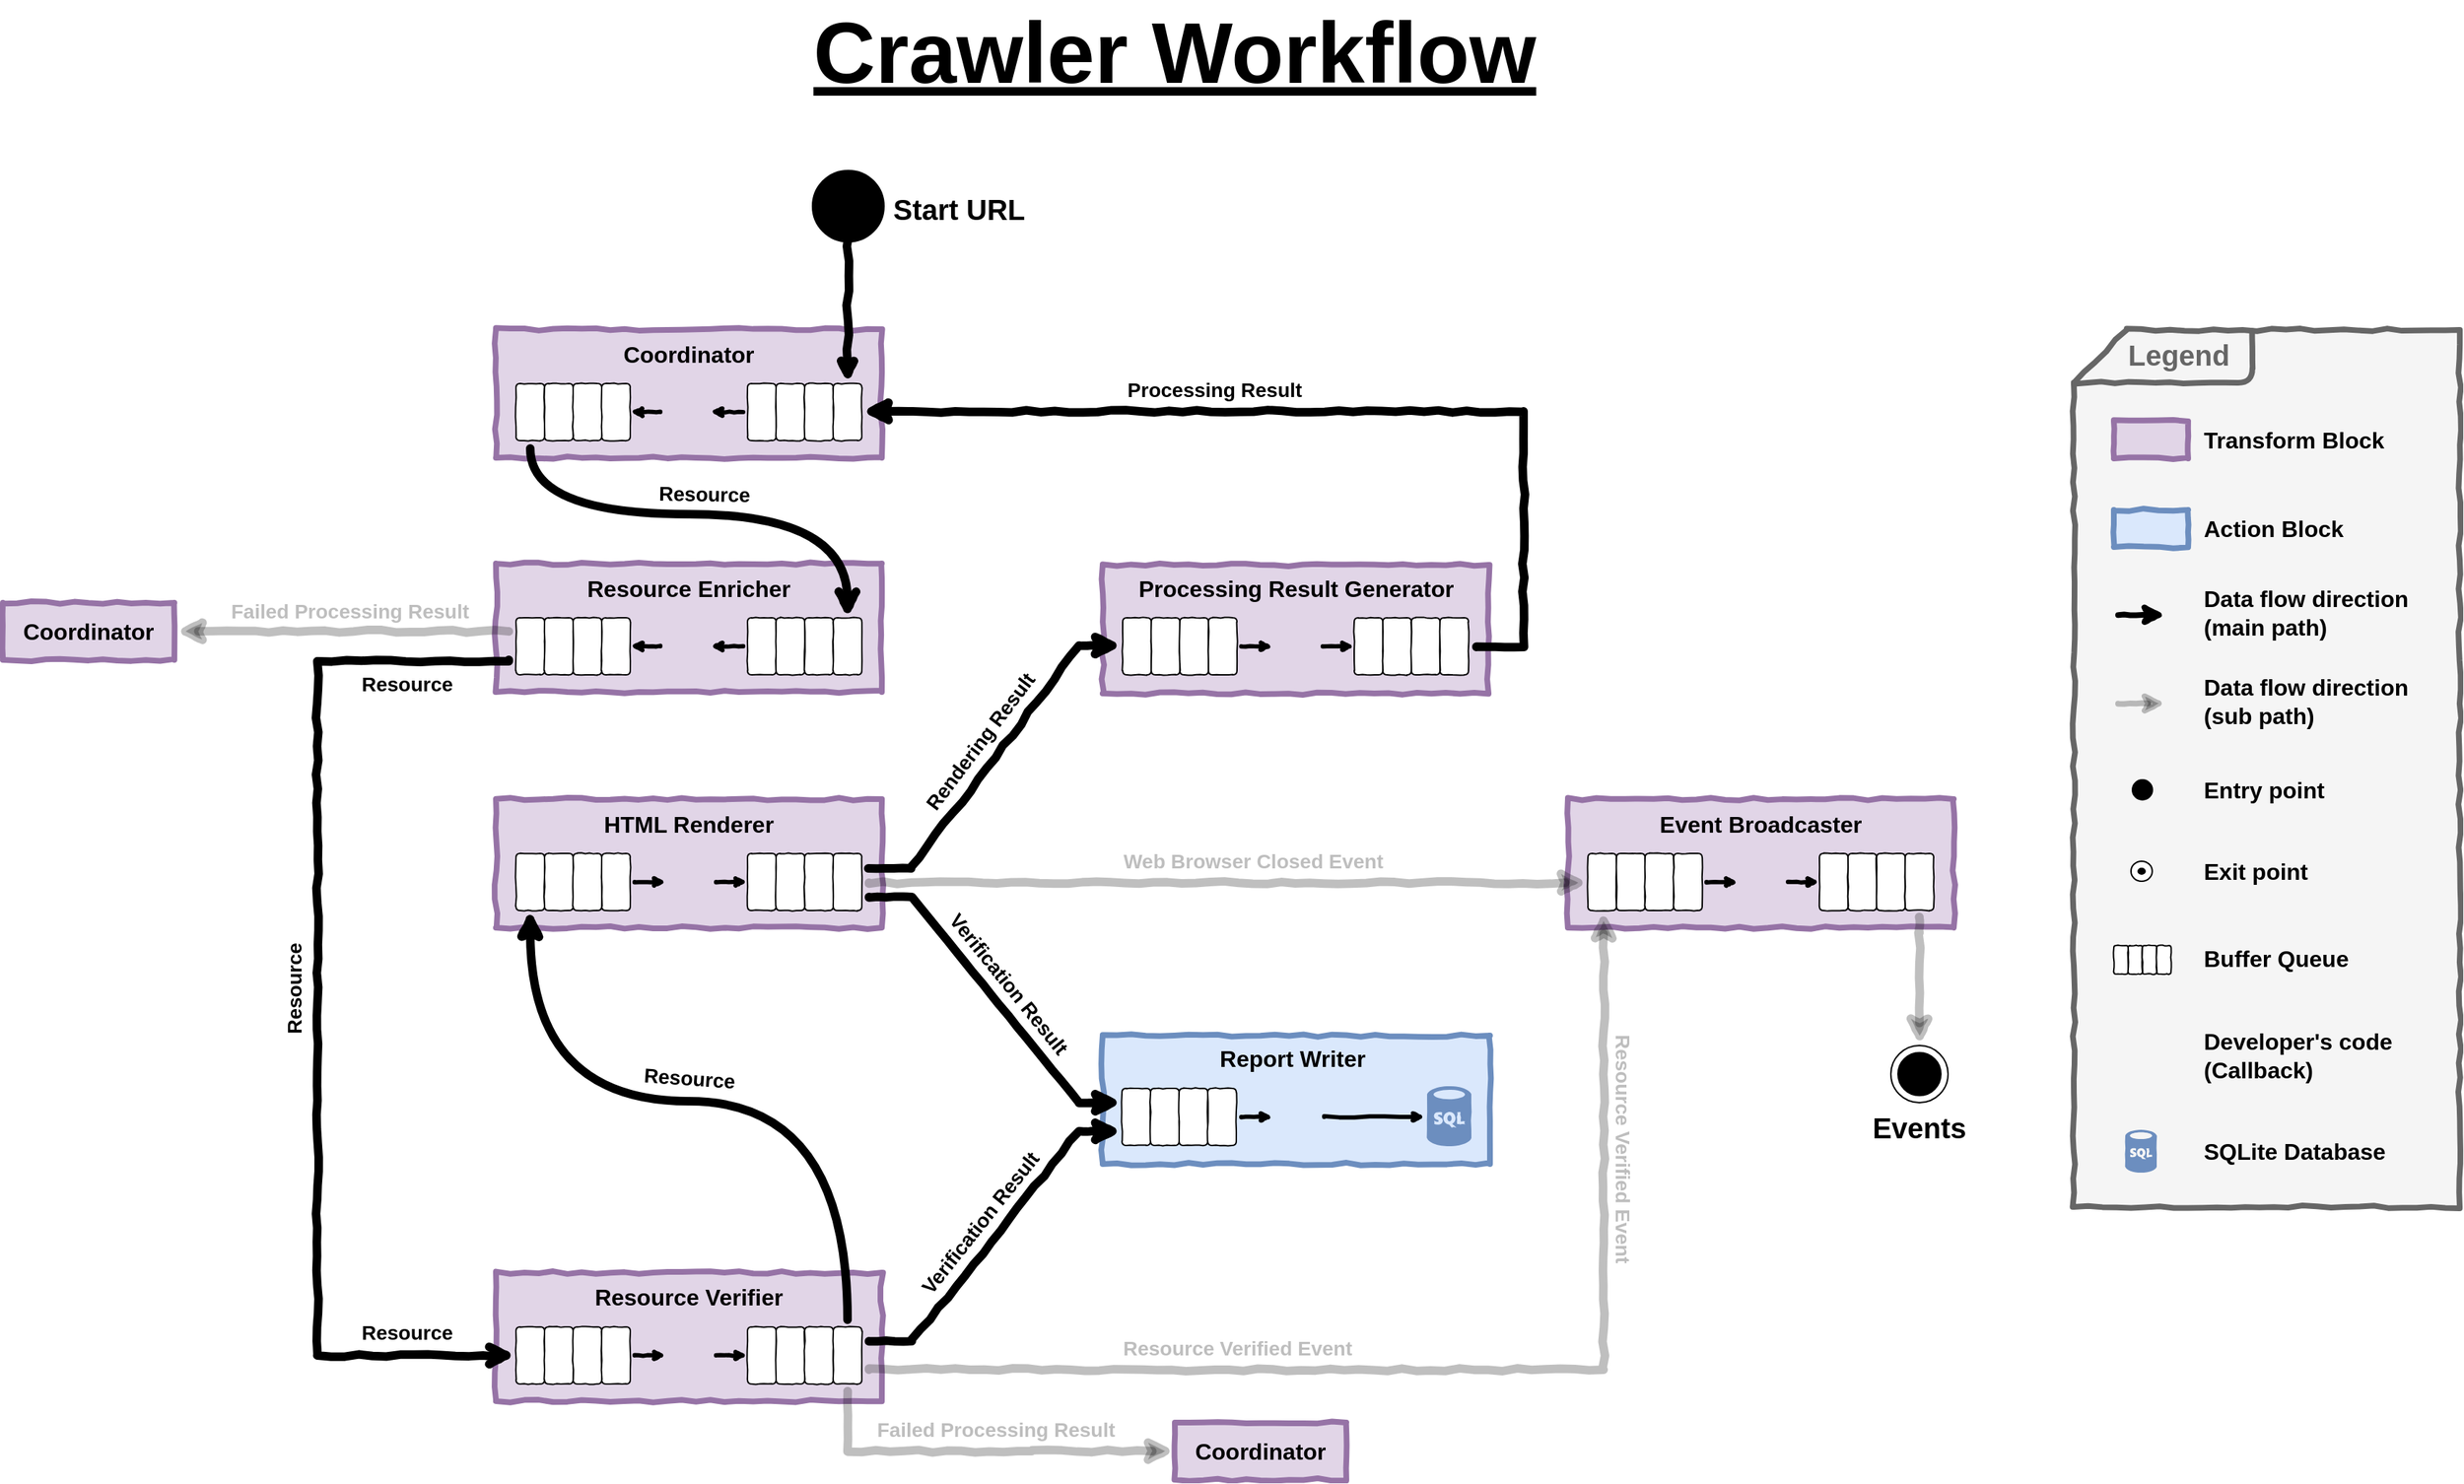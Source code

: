 <mxfile version="12.0.2" type="device" pages="1"><diagram id="Ns4UYknpDfZJ2mUvLiqE" name="Page-1"><mxGraphModel dx="1824" dy="984" grid="1" gridSize="10" guides="1" tooltips="1" connect="1" arrows="1" fold="1" page="1" pageScale="1" pageWidth="1100" pageHeight="850" math="0" shadow="0"><root><mxCell id="0"/><mxCell id="1" style="" parent="0"/><mxCell id="9avYgPtjMXy1Bh7RMNBt-29" value="" style="group" parent="1" vertex="1" connectable="0"><mxGeometry x="1049.5" y="428.5" width="270" height="90" as="geometry"/></mxCell><mxCell id="9avYgPtjMXy1Bh7RMNBt-30" value="" style="rounded=0;whiteSpace=wrap;html=1;comic=1;strokeWidth=4;fillColor=#e1d5e7;strokeColor=#9673a6;" parent="9avYgPtjMXy1Bh7RMNBt-29" vertex="1"><mxGeometry y="1" width="270" height="90" as="geometry"/></mxCell><mxCell id="9avYgPtjMXy1Bh7RMNBt-31" value="" style="shape=image;html=1;verticalAlign=middle;verticalLabelPosition=bottom;imageAspect=0;aspect=fixed;image=https://cdn3.iconfinder.com/data/icons/simple-files-1/128/Update-128.png;comic=1;strokeWidth=4;fontColor=#000000;rounded=0;strokeColor=#9673a6;fillColor=#e1d5e7;" parent="9avYgPtjMXy1Bh7RMNBt-29" vertex="1"><mxGeometry x="112.5" y="35.5" width="45" height="45" as="geometry"/></mxCell><mxCell id="9avYgPtjMXy1Bh7RMNBt-32" value="" style="group" parent="9avYgPtjMXy1Bh7RMNBt-29" vertex="1" connectable="0"><mxGeometry x="14" y="38" width="80" height="40" as="geometry"/></mxCell><mxCell id="9avYgPtjMXy1Bh7RMNBt-33" value="" style="rounded=1;whiteSpace=wrap;html=1;comic=1;strokeWidth=1;" parent="9avYgPtjMXy1Bh7RMNBt-32" vertex="1"><mxGeometry width="20" height="40" as="geometry"/></mxCell><mxCell id="9avYgPtjMXy1Bh7RMNBt-34" value="" style="rounded=1;whiteSpace=wrap;html=1;comic=1;strokeWidth=1;" parent="9avYgPtjMXy1Bh7RMNBt-32" vertex="1"><mxGeometry x="20" width="20" height="40" as="geometry"/></mxCell><mxCell id="9avYgPtjMXy1Bh7RMNBt-35" value="" style="rounded=1;whiteSpace=wrap;html=1;comic=1;strokeWidth=1;" parent="9avYgPtjMXy1Bh7RMNBt-32" vertex="1"><mxGeometry x="40" width="20" height="40" as="geometry"/></mxCell><mxCell id="9avYgPtjMXy1Bh7RMNBt-36" value="" style="rounded=1;whiteSpace=wrap;html=1;comic=1;strokeWidth=1;" parent="9avYgPtjMXy1Bh7RMNBt-32" vertex="1"><mxGeometry x="60" width="20" height="40" as="geometry"/></mxCell><mxCell id="9avYgPtjMXy1Bh7RMNBt-37" value="" style="group" parent="9avYgPtjMXy1Bh7RMNBt-29" vertex="1" connectable="0"><mxGeometry x="176" y="38" width="80" height="40" as="geometry"/></mxCell><mxCell id="9avYgPtjMXy1Bh7RMNBt-38" value="" style="rounded=1;whiteSpace=wrap;html=1;comic=1;strokeWidth=1;" parent="9avYgPtjMXy1Bh7RMNBt-37" vertex="1"><mxGeometry width="20" height="40" as="geometry"/></mxCell><mxCell id="9avYgPtjMXy1Bh7RMNBt-39" value="" style="rounded=1;whiteSpace=wrap;html=1;comic=1;strokeWidth=1;" parent="9avYgPtjMXy1Bh7RMNBt-37" vertex="1"><mxGeometry x="20" width="20" height="40" as="geometry"/></mxCell><mxCell id="9avYgPtjMXy1Bh7RMNBt-40" value="" style="rounded=1;whiteSpace=wrap;html=1;comic=1;strokeWidth=1;" parent="9avYgPtjMXy1Bh7RMNBt-37" vertex="1"><mxGeometry x="40" width="20" height="40" as="geometry"/></mxCell><mxCell id="9avYgPtjMXy1Bh7RMNBt-41" value="" style="rounded=1;whiteSpace=wrap;html=1;comic=1;strokeWidth=1;" parent="9avYgPtjMXy1Bh7RMNBt-37" vertex="1"><mxGeometry x="60" width="20" height="40" as="geometry"/></mxCell><mxCell id="9avYgPtjMXy1Bh7RMNBt-42" style="rounded=0;orthogonalLoop=1;jettySize=auto;html=1;fontColor=#000000;endArrow=classic;endFill=1;strokeWidth=3;startSize=6;endSize=2;entryX=0.167;entryY=0.5;entryDx=0;entryDy=0;entryPerimeter=0;comic=1;" parent="9avYgPtjMXy1Bh7RMNBt-29" edge="1"><mxGeometry relative="1" as="geometry"><mxPoint x="97" y="58" as="sourcePoint"/><mxPoint x="119" y="58" as="targetPoint"/></mxGeometry></mxCell><mxCell id="9avYgPtjMXy1Bh7RMNBt-43" value="Processing Result Generator" style="text;html=1;strokeColor=none;fillColor=none;align=center;verticalAlign=middle;whiteSpace=wrap;rounded=0;comic=1;fontColor=#000000;fontStyle=1;fontSize=16;" parent="9avYgPtjMXy1Bh7RMNBt-29" vertex="1"><mxGeometry x="20" y="7" width="230" height="20" as="geometry"/></mxCell><mxCell id="9avYgPtjMXy1Bh7RMNBt-44" style="rounded=0;orthogonalLoop=1;jettySize=auto;html=1;fontColor=#000000;endArrow=classic;endFill=1;strokeWidth=3;startSize=6;endSize=2;entryX=0.167;entryY=0.5;entryDx=0;entryDy=0;entryPerimeter=0;comic=1;" parent="9avYgPtjMXy1Bh7RMNBt-29" edge="1"><mxGeometry relative="1" as="geometry"><mxPoint x="154" y="58" as="sourcePoint"/><mxPoint x="176" y="58" as="targetPoint"/></mxGeometry></mxCell><mxCell id="9avYgPtjMXy1Bh7RMNBt-45" value="" style="group" parent="1" vertex="1" connectable="0"><mxGeometry x="625" y="593.5" width="270" height="90" as="geometry"/></mxCell><mxCell id="9avYgPtjMXy1Bh7RMNBt-46" value="" style="rounded=0;whiteSpace=wrap;html=1;comic=1;strokeWidth=4;fillColor=#e1d5e7;strokeColor=#9673a6;" parent="9avYgPtjMXy1Bh7RMNBt-45" vertex="1"><mxGeometry width="270" height="90" as="geometry"/></mxCell><mxCell id="9avYgPtjMXy1Bh7RMNBt-47" value="" style="shape=image;html=1;verticalAlign=middle;verticalLabelPosition=bottom;imageAspect=0;aspect=fixed;image=https://cdn3.iconfinder.com/data/icons/simple-files-1/128/Update-128.png;comic=1;strokeWidth=4;fontColor=#000000;rounded=0;strokeColor=#9673a6;fillColor=#e1d5e7;" parent="9avYgPtjMXy1Bh7RMNBt-45" vertex="1"><mxGeometry x="112.5" y="35.5" width="45" height="45" as="geometry"/></mxCell><mxCell id="9avYgPtjMXy1Bh7RMNBt-48" value="" style="group" parent="9avYgPtjMXy1Bh7RMNBt-45" vertex="1" connectable="0"><mxGeometry x="14" y="38" width="80" height="40" as="geometry"/></mxCell><mxCell id="9avYgPtjMXy1Bh7RMNBt-49" value="" style="rounded=1;whiteSpace=wrap;html=1;comic=1;strokeWidth=1;" parent="9avYgPtjMXy1Bh7RMNBt-48" vertex="1"><mxGeometry width="20" height="40" as="geometry"/></mxCell><mxCell id="9avYgPtjMXy1Bh7RMNBt-50" value="" style="rounded=1;whiteSpace=wrap;html=1;comic=1;strokeWidth=1;" parent="9avYgPtjMXy1Bh7RMNBt-48" vertex="1"><mxGeometry x="20" width="20" height="40" as="geometry"/></mxCell><mxCell id="9avYgPtjMXy1Bh7RMNBt-51" value="" style="rounded=1;whiteSpace=wrap;html=1;comic=1;strokeWidth=1;" parent="9avYgPtjMXy1Bh7RMNBt-48" vertex="1"><mxGeometry x="40" width="20" height="40" as="geometry"/></mxCell><mxCell id="9avYgPtjMXy1Bh7RMNBt-52" value="" style="rounded=1;whiteSpace=wrap;html=1;comic=1;strokeWidth=1;" parent="9avYgPtjMXy1Bh7RMNBt-48" vertex="1"><mxGeometry x="60" width="20" height="40" as="geometry"/></mxCell><mxCell id="9avYgPtjMXy1Bh7RMNBt-53" value="" style="group" parent="9avYgPtjMXy1Bh7RMNBt-45" vertex="1" connectable="0"><mxGeometry x="176" y="38" width="80" height="40" as="geometry"/></mxCell><mxCell id="9avYgPtjMXy1Bh7RMNBt-54" value="" style="rounded=1;whiteSpace=wrap;html=1;comic=1;strokeWidth=1;" parent="9avYgPtjMXy1Bh7RMNBt-53" vertex="1"><mxGeometry width="20" height="40" as="geometry"/></mxCell><mxCell id="9avYgPtjMXy1Bh7RMNBt-55" value="" style="rounded=1;whiteSpace=wrap;html=1;comic=1;strokeWidth=1;" parent="9avYgPtjMXy1Bh7RMNBt-53" vertex="1"><mxGeometry x="20" width="20" height="40" as="geometry"/></mxCell><mxCell id="9avYgPtjMXy1Bh7RMNBt-56" value="" style="rounded=1;whiteSpace=wrap;html=1;comic=1;strokeWidth=1;" parent="9avYgPtjMXy1Bh7RMNBt-53" vertex="1"><mxGeometry x="40" width="20" height="40" as="geometry"/></mxCell><mxCell id="9avYgPtjMXy1Bh7RMNBt-57" value="" style="rounded=1;whiteSpace=wrap;html=1;comic=1;strokeWidth=1;" parent="9avYgPtjMXy1Bh7RMNBt-53" vertex="1"><mxGeometry x="60" width="20" height="40" as="geometry"/></mxCell><mxCell id="9avYgPtjMXy1Bh7RMNBt-58" style="rounded=0;orthogonalLoop=1;jettySize=auto;html=1;fontColor=#000000;endArrow=classic;endFill=1;strokeWidth=3;startSize=6;endSize=2;entryX=0.167;entryY=0.5;entryDx=0;entryDy=0;entryPerimeter=0;comic=1;" parent="9avYgPtjMXy1Bh7RMNBt-45" edge="1"><mxGeometry relative="1" as="geometry"><mxPoint x="97" y="58" as="sourcePoint"/><mxPoint x="119" y="58" as="targetPoint"/></mxGeometry></mxCell><mxCell id="9avYgPtjMXy1Bh7RMNBt-59" value="HTML Renderer" style="text;html=1;strokeColor=none;fillColor=none;align=center;verticalAlign=middle;whiteSpace=wrap;rounded=0;comic=1;fontColor=#000000;fontStyle=1;fontSize=16;" parent="9avYgPtjMXy1Bh7RMNBt-45" vertex="1"><mxGeometry x="20" y="7" width="230" height="20" as="geometry"/></mxCell><mxCell id="9avYgPtjMXy1Bh7RMNBt-60" style="rounded=0;orthogonalLoop=1;jettySize=auto;html=1;fontColor=#000000;endArrow=classic;endFill=1;strokeWidth=3;startSize=6;endSize=2;entryX=0.167;entryY=0.5;entryDx=0;entryDy=0;entryPerimeter=0;comic=1;" parent="9avYgPtjMXy1Bh7RMNBt-45" edge="1"><mxGeometry relative="1" as="geometry"><mxPoint x="154" y="58" as="sourcePoint"/><mxPoint x="176" y="58" as="targetPoint"/></mxGeometry></mxCell><mxCell id="9avYgPtjMXy1Bh7RMNBt-97" value="" style="group" parent="1" vertex="1" connectable="0"><mxGeometry x="625" y="264.5" width="270" height="90" as="geometry"/></mxCell><mxCell id="9avYgPtjMXy1Bh7RMNBt-98" value="" style="rounded=0;whiteSpace=wrap;html=1;comic=1;strokeWidth=4;fillColor=#e1d5e7;strokeColor=#9673a6;" parent="9avYgPtjMXy1Bh7RMNBt-97" vertex="1"><mxGeometry width="270" height="90" as="geometry"/></mxCell><mxCell id="9avYgPtjMXy1Bh7RMNBt-99" value="" style="shape=image;html=1;verticalAlign=middle;verticalLabelPosition=bottom;imageAspect=0;aspect=fixed;image=https://cdn3.iconfinder.com/data/icons/simple-files-1/128/Update-128.png;comic=1;strokeWidth=4;fontColor=#000000;rounded=0;strokeColor=#9673a6;fillColor=#e1d5e7;" parent="9avYgPtjMXy1Bh7RMNBt-97" vertex="1"><mxGeometry x="112.5" y="35.5" width="45" height="45" as="geometry"/></mxCell><mxCell id="9avYgPtjMXy1Bh7RMNBt-100" value="" style="group" parent="9avYgPtjMXy1Bh7RMNBt-97" vertex="1" connectable="0"><mxGeometry x="14" y="38" width="80" height="40" as="geometry"/></mxCell><mxCell id="9avYgPtjMXy1Bh7RMNBt-101" value="" style="rounded=1;whiteSpace=wrap;html=1;comic=1;strokeWidth=1;" parent="9avYgPtjMXy1Bh7RMNBt-100" vertex="1"><mxGeometry width="20" height="40" as="geometry"/></mxCell><mxCell id="9avYgPtjMXy1Bh7RMNBt-102" value="" style="rounded=1;whiteSpace=wrap;html=1;comic=1;strokeWidth=1;" parent="9avYgPtjMXy1Bh7RMNBt-100" vertex="1"><mxGeometry x="20" width="20" height="40" as="geometry"/></mxCell><mxCell id="9avYgPtjMXy1Bh7RMNBt-103" value="" style="rounded=1;whiteSpace=wrap;html=1;comic=1;strokeWidth=1;" parent="9avYgPtjMXy1Bh7RMNBt-100" vertex="1"><mxGeometry x="40" width="20" height="40" as="geometry"/></mxCell><mxCell id="9avYgPtjMXy1Bh7RMNBt-104" value="" style="rounded=1;whiteSpace=wrap;html=1;comic=1;strokeWidth=1;" parent="9avYgPtjMXy1Bh7RMNBt-100" vertex="1"><mxGeometry x="60" width="20" height="40" as="geometry"/></mxCell><mxCell id="9avYgPtjMXy1Bh7RMNBt-105" value="" style="group" parent="9avYgPtjMXy1Bh7RMNBt-97" vertex="1" connectable="0"><mxGeometry x="176" y="38" width="80" height="40" as="geometry"/></mxCell><mxCell id="9avYgPtjMXy1Bh7RMNBt-106" value="" style="rounded=1;whiteSpace=wrap;html=1;comic=1;strokeWidth=1;" parent="9avYgPtjMXy1Bh7RMNBt-105" vertex="1"><mxGeometry width="20" height="40" as="geometry"/></mxCell><mxCell id="9avYgPtjMXy1Bh7RMNBt-107" value="" style="rounded=1;whiteSpace=wrap;html=1;comic=1;strokeWidth=1;" parent="9avYgPtjMXy1Bh7RMNBt-105" vertex="1"><mxGeometry x="20" width="20" height="40" as="geometry"/></mxCell><mxCell id="9avYgPtjMXy1Bh7RMNBt-108" value="" style="rounded=1;whiteSpace=wrap;html=1;comic=1;strokeWidth=1;" parent="9avYgPtjMXy1Bh7RMNBt-105" vertex="1"><mxGeometry x="40" width="20" height="40" as="geometry"/></mxCell><mxCell id="9avYgPtjMXy1Bh7RMNBt-109" value="" style="rounded=1;whiteSpace=wrap;html=1;comic=1;strokeWidth=1;" parent="9avYgPtjMXy1Bh7RMNBt-105" vertex="1"><mxGeometry x="60" width="20" height="40" as="geometry"/></mxCell><mxCell id="9avYgPtjMXy1Bh7RMNBt-110" style="rounded=0;orthogonalLoop=1;jettySize=auto;html=1;fontColor=#000000;endArrow=classic;endFill=1;strokeWidth=3;startSize=6;endSize=2;entryX=0.167;entryY=0.5;entryDx=0;entryDy=0;entryPerimeter=0;comic=1;" parent="9avYgPtjMXy1Bh7RMNBt-97" edge="1"><mxGeometry relative="1" as="geometry"><mxPoint x="115" y="58" as="sourcePoint"/><mxPoint x="94" y="58" as="targetPoint"/></mxGeometry></mxCell><mxCell id="9avYgPtjMXy1Bh7RMNBt-111" value="Coordinator" style="text;html=1;strokeColor=none;fillColor=none;align=center;verticalAlign=middle;whiteSpace=wrap;rounded=0;comic=1;fontColor=#000000;fontStyle=1;fontSize=16;" parent="9avYgPtjMXy1Bh7RMNBt-97" vertex="1"><mxGeometry x="20" y="7" width="230" height="20" as="geometry"/></mxCell><mxCell id="9avYgPtjMXy1Bh7RMNBt-112" style="rounded=0;orthogonalLoop=1;jettySize=auto;html=1;fontColor=#000000;endArrow=classic;endFill=1;strokeWidth=3;startSize=6;endSize=2;entryX=0.167;entryY=0.5;entryDx=0;entryDy=0;entryPerimeter=0;comic=1;" parent="9avYgPtjMXy1Bh7RMNBt-97" edge="1"><mxGeometry relative="1" as="geometry"><mxPoint x="173" y="58" as="sourcePoint"/><mxPoint x="150" y="58" as="targetPoint"/></mxGeometry></mxCell><mxCell id="9avYgPtjMXy1Bh7RMNBt-94" style="edgeStyle=orthogonalEdgeStyle;rounded=0;comic=1;orthogonalLoop=1;jettySize=auto;html=1;startSize=6;endArrow=classic;endFill=1;endSize=6;strokeWidth=6;fontSize=16;fontColor=#000000;" parent="1" edge="1"><mxGeometry relative="1" as="geometry"><mxPoint x="1311" y="487" as="sourcePoint"/><mxPoint x="881" y="322" as="targetPoint"/><Array as="points"><mxPoint x="1311" y="487"/><mxPoint x="1344" y="487"/><mxPoint x="1344" y="322"/></Array></mxGeometry></mxCell><mxCell id="9avYgPtjMXy1Bh7RMNBt-63" style="edgeStyle=none;rounded=0;orthogonalLoop=1;jettySize=auto;html=1;startSize=6;endArrow=classic;endFill=1;endSize=3;strokeWidth=6;fontSize=16;fontColor=#000000;comic=1;entryX=0.5;entryY=0;entryDx=0;entryDy=0;" parent="1" target="9avYgPtjMXy1Bh7RMNBt-109" edge="1"><mxGeometry relative="1" as="geometry"><mxPoint x="828.5" y="344.5" as="targetPoint"/><mxPoint x="871.423" y="165.333" as="sourcePoint"/></mxGeometry></mxCell><mxCell id="n-enPzPlbxBkpRWNe7Hg-3" value="Crawler Workflow" style="text;html=1;strokeColor=none;fillColor=none;align=center;verticalAlign=middle;whiteSpace=wrap;rounded=0;fontSize=60;fontStyle=5;" parent="1" vertex="1"><mxGeometry x="585" y="40.5" width="1030" height="60" as="geometry"/></mxCell><mxCell id="9WLK_AZhSdctMQfgkLTK-63" value="" style="group" parent="1" vertex="1" connectable="0"><mxGeometry x="1375" y="593.5" width="270" height="90" as="geometry"/></mxCell><mxCell id="9WLK_AZhSdctMQfgkLTK-64" value="" style="rounded=0;whiteSpace=wrap;html=1;comic=1;strokeWidth=4;fillColor=#e1d5e7;strokeColor=#9673a6;" parent="9WLK_AZhSdctMQfgkLTK-63" vertex="1"><mxGeometry width="270" height="90" as="geometry"/></mxCell><mxCell id="9WLK_AZhSdctMQfgkLTK-65" value="" style="shape=image;html=1;verticalAlign=middle;verticalLabelPosition=bottom;imageAspect=0;aspect=fixed;image=https://cdn3.iconfinder.com/data/icons/simple-files-1/128/Update-128.png;comic=1;strokeWidth=4;fontColor=#000000;rounded=0;strokeColor=#9673a6;fillColor=#e1d5e7;" parent="9WLK_AZhSdctMQfgkLTK-63" vertex="1"><mxGeometry x="112.5" y="35.5" width="45" height="45" as="geometry"/></mxCell><mxCell id="9WLK_AZhSdctMQfgkLTK-66" value="" style="group" parent="9WLK_AZhSdctMQfgkLTK-63" vertex="1" connectable="0"><mxGeometry x="14" y="38" width="80" height="40" as="geometry"/></mxCell><mxCell id="9WLK_AZhSdctMQfgkLTK-67" value="" style="rounded=1;whiteSpace=wrap;html=1;comic=1;strokeWidth=1;" parent="9WLK_AZhSdctMQfgkLTK-66" vertex="1"><mxGeometry width="20" height="40" as="geometry"/></mxCell><mxCell id="9WLK_AZhSdctMQfgkLTK-68" value="" style="rounded=1;whiteSpace=wrap;html=1;comic=1;strokeWidth=1;" parent="9WLK_AZhSdctMQfgkLTK-66" vertex="1"><mxGeometry x="20" width="20" height="40" as="geometry"/></mxCell><mxCell id="9WLK_AZhSdctMQfgkLTK-69" value="" style="rounded=1;whiteSpace=wrap;html=1;comic=1;strokeWidth=1;" parent="9WLK_AZhSdctMQfgkLTK-66" vertex="1"><mxGeometry x="40" width="20" height="40" as="geometry"/></mxCell><mxCell id="9WLK_AZhSdctMQfgkLTK-70" value="" style="rounded=1;whiteSpace=wrap;html=1;comic=1;strokeWidth=1;" parent="9WLK_AZhSdctMQfgkLTK-66" vertex="1"><mxGeometry x="60" width="20" height="40" as="geometry"/></mxCell><mxCell id="9WLK_AZhSdctMQfgkLTK-71" value="" style="group" parent="9WLK_AZhSdctMQfgkLTK-63" vertex="1" connectable="0"><mxGeometry x="176" y="38" width="80" height="40" as="geometry"/></mxCell><mxCell id="9WLK_AZhSdctMQfgkLTK-72" value="" style="rounded=1;whiteSpace=wrap;html=1;comic=1;strokeWidth=1;" parent="9WLK_AZhSdctMQfgkLTK-71" vertex="1"><mxGeometry width="20" height="40" as="geometry"/></mxCell><mxCell id="9WLK_AZhSdctMQfgkLTK-73" value="" style="rounded=1;whiteSpace=wrap;html=1;comic=1;strokeWidth=1;" parent="9WLK_AZhSdctMQfgkLTK-71" vertex="1"><mxGeometry x="20" width="20" height="40" as="geometry"/></mxCell><mxCell id="9WLK_AZhSdctMQfgkLTK-74" value="" style="rounded=1;whiteSpace=wrap;html=1;comic=1;strokeWidth=1;" parent="9WLK_AZhSdctMQfgkLTK-71" vertex="1"><mxGeometry x="40" width="20" height="40" as="geometry"/></mxCell><mxCell id="9WLK_AZhSdctMQfgkLTK-75" value="" style="rounded=1;whiteSpace=wrap;html=1;comic=1;strokeWidth=1;" parent="9WLK_AZhSdctMQfgkLTK-71" vertex="1"><mxGeometry x="60" width="20" height="40" as="geometry"/></mxCell><mxCell id="9WLK_AZhSdctMQfgkLTK-76" style="rounded=0;orthogonalLoop=1;jettySize=auto;html=1;fontColor=#000000;endArrow=classic;endFill=1;strokeWidth=3;startSize=6;endSize=2;entryX=0.167;entryY=0.5;entryDx=0;entryDy=0;entryPerimeter=0;comic=1;" parent="9WLK_AZhSdctMQfgkLTK-63" edge="1"><mxGeometry relative="1" as="geometry"><mxPoint x="97" y="58" as="sourcePoint"/><mxPoint x="119" y="58" as="targetPoint"/></mxGeometry></mxCell><mxCell id="9WLK_AZhSdctMQfgkLTK-77" value="Event Broadcaster" style="text;html=1;strokeColor=none;fillColor=none;align=center;verticalAlign=middle;whiteSpace=wrap;rounded=0;comic=1;fontColor=#000000;fontStyle=1;fontSize=16;" parent="9WLK_AZhSdctMQfgkLTK-63" vertex="1"><mxGeometry x="20" y="7" width="230" height="20" as="geometry"/></mxCell><mxCell id="9WLK_AZhSdctMQfgkLTK-78" style="rounded=0;orthogonalLoop=1;jettySize=auto;html=1;fontColor=#000000;endArrow=classic;endFill=1;strokeWidth=3;startSize=6;endSize=2;entryX=0.167;entryY=0.5;entryDx=0;entryDy=0;entryPerimeter=0;comic=1;" parent="9WLK_AZhSdctMQfgkLTK-63" edge="1"><mxGeometry relative="1" as="geometry"><mxPoint x="154" y="58" as="sourcePoint"/><mxPoint x="176" y="58" as="targetPoint"/></mxGeometry></mxCell><mxCell id="9WLK_AZhSdctMQfgkLTK-61" style="rounded=0;orthogonalLoop=1;jettySize=auto;html=1;fontColor=#000000;endArrow=classic;endFill=1;strokeWidth=6;startSize=6;endSize=6;comic=1;fontSize=16;exitX=1;exitY=0.5;exitDx=0;exitDy=0;opacity=25;" parent="1" edge="1"><mxGeometry relative="1" as="geometry"><mxPoint x="886" y="652" as="sourcePoint"/><mxPoint x="1389" y="652" as="targetPoint"/></mxGeometry></mxCell><mxCell id="9WLK_AZhSdctMQfgkLTK-80" style="rounded=0;orthogonalLoop=1;jettySize=auto;html=1;fontColor=#000000;endArrow=classic;endFill=1;strokeWidth=6;startSize=6;endSize=6;comic=1;fontSize=16;exitX=1;exitY=0.5;exitDx=0;exitDy=0;edgeStyle=entityRelationEdgeStyle;entryX=0;entryY=0.5;entryDx=0;entryDy=0;" parent="1" edge="1"><mxGeometry relative="1" as="geometry"><mxPoint x="885.5" y="642" as="sourcePoint"/><mxPoint x="1063" y="486" as="targetPoint"/></mxGeometry></mxCell><mxCell id="9WLK_AZhSdctMQfgkLTK-82" value="" style="group;flipH=1;flipV=1;" parent="1" vertex="1" connectable="0"><mxGeometry x="1049.5" y="759" width="271" height="90" as="geometry"/></mxCell><mxCell id="9WLK_AZhSdctMQfgkLTK-83" value="" style="rounded=0;whiteSpace=wrap;html=1;comic=1;strokeWidth=4;fillColor=#dae8fc;strokeColor=#6c8ebf;" parent="9WLK_AZhSdctMQfgkLTK-82" vertex="1"><mxGeometry width="271" height="90" as="geometry"/></mxCell><mxCell id="9WLK_AZhSdctMQfgkLTK-84" value="" style="shape=image;html=1;verticalAlign=middle;verticalLabelPosition=bottom;imageAspect=0;aspect=fixed;image=https://cdn3.iconfinder.com/data/icons/simple-files-1/128/Update-128.png;comic=1;strokeWidth=4;fontColor=#000000;rounded=0;strokeColor=#9673a6;fillColor=#e1d5e7;" parent="9WLK_AZhSdctMQfgkLTK-82" vertex="1"><mxGeometry x="113" y="34.5" width="45" height="45" as="geometry"/></mxCell><mxCell id="9WLK_AZhSdctMQfgkLTK-90" value="Report Writer" style="text;html=1;strokeColor=none;fillColor=none;align=center;verticalAlign=middle;whiteSpace=wrap;rounded=0;comic=1;fontColor=#000000;fontStyle=1;fontSize=16;" parent="9WLK_AZhSdctMQfgkLTK-82" vertex="1"><mxGeometry x="9" y="6" width="247" height="20" as="geometry"/></mxCell><mxCell id="9WLK_AZhSdctMQfgkLTK-91" style="rounded=0;orthogonalLoop=1;jettySize=auto;html=1;fontColor=#000000;endArrow=classic;endFill=1;strokeWidth=3;startSize=6;endSize=2;entryX=0.167;entryY=0.5;entryDx=0;entryDy=0;entryPerimeter=0;comic=1;" parent="9WLK_AZhSdctMQfgkLTK-82" edge="1"><mxGeometry relative="1" as="geometry"><mxPoint x="97" y="57" as="sourcePoint"/><mxPoint x="119" y="57" as="targetPoint"/></mxGeometry></mxCell><mxCell id="9WLK_AZhSdctMQfgkLTK-93" style="rounded=0;orthogonalLoop=1;jettySize=auto;html=1;fontColor=#000000;endArrow=classic;endFill=1;strokeWidth=3;startSize=6;endSize=2;entryX=0.167;entryY=0.5;entryDx=0;entryDy=0;entryPerimeter=0;comic=1;" parent="9WLK_AZhSdctMQfgkLTK-82" edge="1"><mxGeometry relative="1" as="geometry"><mxPoint x="155" y="57" as="sourcePoint"/><mxPoint x="225.5" y="57" as="targetPoint"/></mxGeometry></mxCell><mxCell id="9WLK_AZhSdctMQfgkLTK-85" value="" style="group" parent="9WLK_AZhSdctMQfgkLTK-82" vertex="1" connectable="0"><mxGeometry x="13.5" y="37" width="80" height="40" as="geometry"/></mxCell><mxCell id="9WLK_AZhSdctMQfgkLTK-86" value="" style="rounded=1;whiteSpace=wrap;html=1;comic=1;strokeWidth=1;" parent="9WLK_AZhSdctMQfgkLTK-85" vertex="1"><mxGeometry width="20" height="40" as="geometry"/></mxCell><mxCell id="9WLK_AZhSdctMQfgkLTK-87" value="" style="rounded=1;whiteSpace=wrap;html=1;comic=1;strokeWidth=1;" parent="9WLK_AZhSdctMQfgkLTK-85" vertex="1"><mxGeometry x="20" width="20" height="40" as="geometry"/></mxCell><mxCell id="9WLK_AZhSdctMQfgkLTK-88" value="" style="rounded=1;whiteSpace=wrap;html=1;comic=1;strokeWidth=1;" parent="9WLK_AZhSdctMQfgkLTK-85" vertex="1"><mxGeometry x="40" width="20" height="40" as="geometry"/></mxCell><mxCell id="9WLK_AZhSdctMQfgkLTK-89" value="" style="rounded=1;whiteSpace=wrap;html=1;comic=1;strokeWidth=1;" parent="9WLK_AZhSdctMQfgkLTK-85" vertex="1"><mxGeometry x="60" width="20" height="40" as="geometry"/></mxCell><mxCell id="9WLK_AZhSdctMQfgkLTK-92" value="" style="verticalLabelPosition=bottom;html=1;verticalAlign=top;align=center;strokeColor=none;fillColor=#6C8EBF;shape=mxgraph.azure.sql_database;comic=1;fontSize=16;fontColor=#000000;gradientColor=none;" parent="9WLK_AZhSdctMQfgkLTK-82" vertex="1"><mxGeometry x="227" y="35.5" width="31" height="42" as="geometry"/></mxCell><mxCell id="9WLK_AZhSdctMQfgkLTK-27" style="rounded=0;orthogonalLoop=1;jettySize=auto;html=1;exitX=0.959;exitY=0.772;exitDx=0;exitDy=0;fontSize=16;strokeWidth=6;endFill=1;endSize=6;startSize=6;comic=1;entryX=0.028;entryY=0.633;entryDx=0;entryDy=0;entryPerimeter=0;exitPerimeter=0;edgeStyle=entityRelationEdgeStyle;shadow=0;" parent="1" edge="1"><mxGeometry relative="1" as="geometry"><mxPoint x="886" y="662" as="sourcePoint"/><mxPoint x="1063" y="806" as="targetPoint"/></mxGeometry></mxCell><mxCell id="9WLK_AZhSdctMQfgkLTK-119" value="" style="group" parent="1" vertex="1" connectable="0"><mxGeometry x="846.5" y="153.333" width="156" height="50" as="geometry"/></mxCell><mxCell id="9avYgPtjMXy1Bh7RMNBt-62" value="" style="shape=ellipse;html=1;fillColor=#000000;fontSize=18;fontColor=#ffffff;comic=1;strokeWidth=1;" parent="9WLK_AZhSdctMQfgkLTK-119" vertex="1"><mxGeometry width="50" height="50" as="geometry"/></mxCell><mxCell id="n-enPzPlbxBkpRWNe7Hg-4" value="&lt;b style=&quot;font-size: 20px;&quot;&gt;Start URL&lt;/b&gt;" style="text;html=1;strokeColor=none;fillColor=none;align=left;verticalAlign=middle;whiteSpace=wrap;rounded=0;fontSize=20;" parent="9WLK_AZhSdctMQfgkLTK-119" vertex="1"><mxGeometry x="54" y="16.667" width="102" height="20" as="geometry"/></mxCell><mxCell id="9WLK_AZhSdctMQfgkLTK-123" value="" style="group" parent="1" vertex="1" connectable="0"><mxGeometry x="625" y="925" width="270" height="90" as="geometry"/></mxCell><mxCell id="9WLK_AZhSdctMQfgkLTK-124" value="" style="rounded=0;whiteSpace=wrap;html=1;comic=1;strokeWidth=4;fillColor=#e1d5e7;strokeColor=#9673a6;" parent="9WLK_AZhSdctMQfgkLTK-123" vertex="1"><mxGeometry width="270" height="90" as="geometry"/></mxCell><mxCell id="9WLK_AZhSdctMQfgkLTK-125" value="" style="shape=image;html=1;verticalAlign=middle;verticalLabelPosition=bottom;imageAspect=0;aspect=fixed;image=https://cdn3.iconfinder.com/data/icons/simple-files-1/128/Update-128.png;comic=1;strokeWidth=4;fontColor=#000000;rounded=0;strokeColor=#9673a6;fillColor=#e1d5e7;" parent="9WLK_AZhSdctMQfgkLTK-123" vertex="1"><mxGeometry x="112.5" y="35.5" width="45" height="45" as="geometry"/></mxCell><mxCell id="9WLK_AZhSdctMQfgkLTK-126" value="" style="group" parent="9WLK_AZhSdctMQfgkLTK-123" vertex="1" connectable="0"><mxGeometry x="14" y="38" width="80" height="40" as="geometry"/></mxCell><mxCell id="9WLK_AZhSdctMQfgkLTK-127" value="" style="rounded=1;whiteSpace=wrap;html=1;comic=1;strokeWidth=1;" parent="9WLK_AZhSdctMQfgkLTK-126" vertex="1"><mxGeometry width="20" height="40" as="geometry"/></mxCell><mxCell id="9WLK_AZhSdctMQfgkLTK-128" value="" style="rounded=1;whiteSpace=wrap;html=1;comic=1;strokeWidth=1;" parent="9WLK_AZhSdctMQfgkLTK-126" vertex="1"><mxGeometry x="20" width="20" height="40" as="geometry"/></mxCell><mxCell id="9WLK_AZhSdctMQfgkLTK-129" value="" style="rounded=1;whiteSpace=wrap;html=1;comic=1;strokeWidth=1;" parent="9WLK_AZhSdctMQfgkLTK-126" vertex="1"><mxGeometry x="40" width="20" height="40" as="geometry"/></mxCell><mxCell id="9WLK_AZhSdctMQfgkLTK-130" value="" style="rounded=1;whiteSpace=wrap;html=1;comic=1;strokeWidth=1;" parent="9WLK_AZhSdctMQfgkLTK-126" vertex="1"><mxGeometry x="60" width="20" height="40" as="geometry"/></mxCell><mxCell id="9WLK_AZhSdctMQfgkLTK-131" value="" style="group" parent="9WLK_AZhSdctMQfgkLTK-123" vertex="1" connectable="0"><mxGeometry x="176" y="38" width="80" height="40" as="geometry"/></mxCell><mxCell id="9WLK_AZhSdctMQfgkLTK-132" value="" style="rounded=1;whiteSpace=wrap;html=1;comic=1;strokeWidth=1;" parent="9WLK_AZhSdctMQfgkLTK-131" vertex="1"><mxGeometry width="20" height="40" as="geometry"/></mxCell><mxCell id="9WLK_AZhSdctMQfgkLTK-133" value="" style="rounded=1;whiteSpace=wrap;html=1;comic=1;strokeWidth=1;" parent="9WLK_AZhSdctMQfgkLTK-131" vertex="1"><mxGeometry x="20" width="20" height="40" as="geometry"/></mxCell><mxCell id="9WLK_AZhSdctMQfgkLTK-134" value="" style="rounded=1;whiteSpace=wrap;html=1;comic=1;strokeWidth=1;" parent="9WLK_AZhSdctMQfgkLTK-131" vertex="1"><mxGeometry x="40" width="20" height="40" as="geometry"/></mxCell><mxCell id="9WLK_AZhSdctMQfgkLTK-135" value="" style="rounded=1;whiteSpace=wrap;html=1;comic=1;strokeWidth=1;" parent="9WLK_AZhSdctMQfgkLTK-131" vertex="1"><mxGeometry x="60" width="20" height="40" as="geometry"/></mxCell><mxCell id="9WLK_AZhSdctMQfgkLTK-136" style="rounded=0;orthogonalLoop=1;jettySize=auto;html=1;fontColor=#000000;endArrow=classic;endFill=1;strokeWidth=3;startSize=6;endSize=2;entryX=0.167;entryY=0.5;entryDx=0;entryDy=0;entryPerimeter=0;comic=1;" parent="9WLK_AZhSdctMQfgkLTK-123" edge="1"><mxGeometry relative="1" as="geometry"><mxPoint x="97" y="58" as="sourcePoint"/><mxPoint x="119" y="58" as="targetPoint"/></mxGeometry></mxCell><mxCell id="9WLK_AZhSdctMQfgkLTK-137" value="Resource Verifier" style="text;html=1;strokeColor=none;fillColor=none;align=center;verticalAlign=middle;whiteSpace=wrap;rounded=0;comic=1;fontColor=#000000;fontStyle=1;fontSize=16;" parent="9WLK_AZhSdctMQfgkLTK-123" vertex="1"><mxGeometry x="20" y="7" width="230" height="20" as="geometry"/></mxCell><mxCell id="9WLK_AZhSdctMQfgkLTK-138" style="rounded=0;orthogonalLoop=1;jettySize=auto;html=1;fontColor=#000000;endArrow=classic;endFill=1;strokeWidth=3;startSize=6;endSize=2;entryX=0.167;entryY=0.5;entryDx=0;entryDy=0;entryPerimeter=0;comic=1;" parent="9WLK_AZhSdctMQfgkLTK-123" edge="1"><mxGeometry relative="1" as="geometry"><mxPoint x="154" y="58" as="sourcePoint"/><mxPoint x="176" y="58" as="targetPoint"/></mxGeometry></mxCell><mxCell id="9WLK_AZhSdctMQfgkLTK-140" style="rounded=0;comic=1;orthogonalLoop=1;jettySize=auto;html=1;exitX=1;exitY=0.25;exitDx=0;exitDy=0;entryX=0;entryY=0.5;entryDx=0;entryDy=0;fontSize=16;strokeWidth=6;endFill=1;endSize=6;startSize=6;edgeStyle=entityRelationEdgeStyle;fillColor=#f5f5f5;strokeColor=#000000;" parent="1" edge="1"><mxGeometry relative="1" as="geometry"><mxPoint x="886" y="973" as="sourcePoint"/><mxPoint x="1063" y="826" as="targetPoint"/></mxGeometry></mxCell><mxCell id="9WLK_AZhSdctMQfgkLTK-142" style="edgeStyle=orthogonalEdgeStyle;rounded=0;comic=1;orthogonalLoop=1;jettySize=auto;html=1;entryX=0.5;entryY=1;entryDx=0;entryDy=0;fontSize=16;strokeWidth=6;endFill=1;endSize=6;startSize=6;exitX=1;exitY=0.75;exitDx=0;exitDy=0;fillColor=#f5f5f5;strokeColor=#000000;opacity=25;" parent="1" edge="1"><mxGeometry relative="1" as="geometry"><mxPoint x="886" y="993" as="sourcePoint"/><mxPoint x="1400" y="672" as="targetPoint"/><Array as="points"><mxPoint x="1400" y="993"/></Array></mxGeometry></mxCell><mxCell id="9WLK_AZhSdctMQfgkLTK-139" style="rounded=0;comic=1;orthogonalLoop=1;jettySize=auto;html=1;fontSize=16;strokeWidth=6;endFill=1;endSize=6;startSize=6;exitX=0.5;exitY=0;exitDx=0;exitDy=0;edgeStyle=orthogonalEdgeStyle;curved=1;" parent="1" edge="1"><mxGeometry relative="1" as="geometry"><mxPoint x="871" y="958" as="sourcePoint"/><mxPoint x="649" y="671" as="targetPoint"/><Array as="points"><mxPoint x="871" y="805"/><mxPoint x="649" y="805"/></Array></mxGeometry></mxCell><mxCell id="9WLK_AZhSdctMQfgkLTK-147" style="edgeStyle=orthogonalEdgeStyle;rounded=0;comic=1;orthogonalLoop=1;jettySize=auto;html=1;exitX=0.5;exitY=1;exitDx=0;exitDy=0;entryX=0.5;entryY=0;entryDx=0;entryDy=0;entryPerimeter=0;fontSize=16;strokeWidth=6;endFill=1;endSize=6;startSize=6;opacity=25;" parent="1" edge="1"><mxGeometry relative="1" as="geometry"><mxPoint x="1621" y="676" as="sourcePoint"/><mxPoint x="1621" y="766" as="targetPoint"/><Array as="points"><mxPoint x="1621" y="687"/><mxPoint x="1621" y="687"/></Array></mxGeometry></mxCell><mxCell id="DL2cKMyAeLodCDFLgBui-2" value="" style="group" parent="1" vertex="1" connectable="0"><mxGeometry x="1570" y="766" width="102" height="67" as="geometry"/></mxCell><mxCell id="9WLK_AZhSdctMQfgkLTK-146" value="" style="shape=mxgraph.sysml.actFinal;html=1;verticalLabelPosition=bottom;labelBackgroundColor=#ffffff;verticalAlign=top;align=center;" parent="DL2cKMyAeLodCDFLgBui-2" vertex="1"><mxGeometry x="31" width="40" height="40" as="geometry"/></mxCell><mxCell id="DL2cKMyAeLodCDFLgBui-1" value="&lt;b style=&quot;font-size: 20px&quot;&gt;Events&lt;/b&gt;" style="text;html=1;strokeColor=none;fillColor=none;align=center;verticalAlign=middle;whiteSpace=wrap;rounded=0;fontSize=20;" parent="DL2cKMyAeLodCDFLgBui-2" vertex="1"><mxGeometry y="47" width="102" height="20" as="geometry"/></mxCell><mxCell id="aYwrvzxjBqIcf1MNTJXH-1" value="Web Browser Closed Event" style="text;html=1;strokeColor=none;fillColor=none;align=center;verticalAlign=middle;whiteSpace=wrap;rounded=0;comic=1;fontColor=#000000;fontStyle=1;fontSize=14;textOpacity=25;" parent="1" vertex="1"><mxGeometry x="1061" y="627" width="188" height="20" as="geometry"/></mxCell><mxCell id="aYwrvzxjBqIcf1MNTJXH-2" value="Resource Verified Event" style="text;html=1;strokeColor=none;fillColor=none;align=center;verticalAlign=middle;whiteSpace=wrap;rounded=0;comic=1;fontColor=#000000;fontStyle=1;fontSize=14;textOpacity=25;" parent="1" vertex="1"><mxGeometry x="1049.5" y="968" width="188" height="20" as="geometry"/></mxCell><mxCell id="aYwrvzxjBqIcf1MNTJXH-3" value="Resource Verified Event" style="text;html=1;strokeColor=none;fillColor=none;align=center;verticalAlign=middle;whiteSpace=wrap;rounded=0;comic=1;fontColor=#000000;fontStyle=1;fontSize=14;textOpacity=25;rotation=90;" parent="1" vertex="1"><mxGeometry x="1320" y="828.5" width="188" height="20" as="geometry"/></mxCell><mxCell id="aYwrvzxjBqIcf1MNTJXH-4" value="Verification Result" style="text;html=1;strokeColor=none;fillColor=none;align=center;verticalAlign=middle;whiteSpace=wrap;rounded=0;comic=1;fontColor=#000000;fontStyle=1;fontSize=14;rotation=308.5;" parent="1" vertex="1"><mxGeometry x="893" y="880" width="142" height="20" as="geometry"/></mxCell><mxCell id="aYwrvzxjBqIcf1MNTJXH-5" value="Verification Result" style="text;html=1;strokeColor=none;fillColor=none;align=center;verticalAlign=middle;whiteSpace=wrap;rounded=0;comic=1;fontColor=#000000;fontStyle=1;fontSize=14;rotation=51;" parent="1" vertex="1"><mxGeometry x="913" y="713" width="142" height="20" as="geometry"/></mxCell><mxCell id="aYwrvzxjBqIcf1MNTJXH-7" value="Processing Result" style="text;html=1;strokeColor=none;fillColor=none;align=center;verticalAlign=middle;whiteSpace=wrap;rounded=0;comic=1;fontColor=#000000;fontStyle=1;fontSize=14;" parent="1" vertex="1"><mxGeometry x="1034" y="296.5" width="188" height="20" as="geometry"/></mxCell><mxCell id="aYwrvzxjBqIcf1MNTJXH-8" value="Rendering Result" style="text;html=1;strokeColor=none;fillColor=none;align=center;verticalAlign=middle;whiteSpace=wrap;rounded=0;comic=1;fontColor=#000000;fontStyle=1;fontSize=14;rotation=307;" parent="1" vertex="1"><mxGeometry x="893" y="543" width="142" height="20" as="geometry"/></mxCell><mxCell id="aYwrvzxjBqIcf1MNTJXH-13" value="Resource" style="text;html=1;strokeColor=none;fillColor=none;align=center;verticalAlign=middle;whiteSpace=wrap;rounded=0;comic=1;fontColor=#000000;fontStyle=1;fontSize=14;rotation=4;" parent="1" vertex="1"><mxGeometry x="716" y="779" width="89" height="20" as="geometry"/></mxCell><mxCell id="aYwrvzxjBqIcf1MNTJXH-15" value="Resource" style="text;html=1;strokeColor=none;fillColor=none;align=center;verticalAlign=middle;whiteSpace=wrap;rounded=0;comic=1;fontColor=#000000;fontStyle=1;fontSize=14;rotation=1;" parent="1" vertex="1"><mxGeometry x="724" y="370" width="94" height="20" as="geometry"/></mxCell><mxCell id="aYwrvzxjBqIcf1MNTJXH-16" value="Resource" style="text;html=1;strokeColor=none;fillColor=none;align=center;verticalAlign=middle;whiteSpace=wrap;rounded=0;comic=1;fontColor=#000000;fontStyle=1;fontSize=14;" parent="1" vertex="1"><mxGeometry x="516" y="957" width="94" height="20" as="geometry"/></mxCell><mxCell id="aYwrvzxjBqIcf1MNTJXH-17" value="Resource" style="text;html=1;strokeColor=none;fillColor=none;align=center;verticalAlign=middle;whiteSpace=wrap;rounded=0;comic=1;fontColor=#000000;fontStyle=1;fontSize=14;rotation=-90;" parent="1" vertex="1"><mxGeometry x="437" y="716" width="94" height="20" as="geometry"/></mxCell><mxCell id="Gv1_lMfY-9Kfs7QOS9KF-1" value="" style="group" parent="1" vertex="1" connectable="0"><mxGeometry x="625" y="428.5" width="270" height="90" as="geometry"/></mxCell><mxCell id="Gv1_lMfY-9Kfs7QOS9KF-2" value="" style="rounded=0;whiteSpace=wrap;html=1;comic=1;strokeWidth=4;fillColor=#e1d5e7;strokeColor=#9673a6;" parent="Gv1_lMfY-9Kfs7QOS9KF-1" vertex="1"><mxGeometry width="270" height="90" as="geometry"/></mxCell><mxCell id="Gv1_lMfY-9Kfs7QOS9KF-3" value="" style="shape=image;html=1;verticalAlign=middle;verticalLabelPosition=bottom;imageAspect=0;aspect=fixed;image=https://cdn3.iconfinder.com/data/icons/simple-files-1/128/Update-128.png;comic=1;strokeWidth=4;fontColor=#000000;rounded=0;strokeColor=#9673a6;fillColor=#e1d5e7;" parent="Gv1_lMfY-9Kfs7QOS9KF-1" vertex="1"><mxGeometry x="112.5" y="35.5" width="45" height="45" as="geometry"/></mxCell><mxCell id="Gv1_lMfY-9Kfs7QOS9KF-4" value="" style="group" parent="Gv1_lMfY-9Kfs7QOS9KF-1" vertex="1" connectable="0"><mxGeometry x="14" y="38" width="80" height="40" as="geometry"/></mxCell><mxCell id="Gv1_lMfY-9Kfs7QOS9KF-5" value="" style="rounded=1;whiteSpace=wrap;html=1;comic=1;strokeWidth=1;" parent="Gv1_lMfY-9Kfs7QOS9KF-4" vertex="1"><mxGeometry width="20" height="40" as="geometry"/></mxCell><mxCell id="Gv1_lMfY-9Kfs7QOS9KF-6" value="" style="rounded=1;whiteSpace=wrap;html=1;comic=1;strokeWidth=1;" parent="Gv1_lMfY-9Kfs7QOS9KF-4" vertex="1"><mxGeometry x="20" width="20" height="40" as="geometry"/></mxCell><mxCell id="Gv1_lMfY-9Kfs7QOS9KF-7" value="" style="rounded=1;whiteSpace=wrap;html=1;comic=1;strokeWidth=1;" parent="Gv1_lMfY-9Kfs7QOS9KF-4" vertex="1"><mxGeometry x="40" width="20" height="40" as="geometry"/></mxCell><mxCell id="Gv1_lMfY-9Kfs7QOS9KF-8" value="" style="rounded=1;whiteSpace=wrap;html=1;comic=1;strokeWidth=1;" parent="Gv1_lMfY-9Kfs7QOS9KF-4" vertex="1"><mxGeometry x="60" width="20" height="40" as="geometry"/></mxCell><mxCell id="Gv1_lMfY-9Kfs7QOS9KF-9" value="" style="group" parent="Gv1_lMfY-9Kfs7QOS9KF-1" vertex="1" connectable="0"><mxGeometry x="176" y="38" width="80" height="40" as="geometry"/></mxCell><mxCell id="Gv1_lMfY-9Kfs7QOS9KF-10" value="" style="rounded=1;whiteSpace=wrap;html=1;comic=1;strokeWidth=1;" parent="Gv1_lMfY-9Kfs7QOS9KF-9" vertex="1"><mxGeometry width="20" height="40" as="geometry"/></mxCell><mxCell id="Gv1_lMfY-9Kfs7QOS9KF-11" value="" style="rounded=1;whiteSpace=wrap;html=1;comic=1;strokeWidth=1;" parent="Gv1_lMfY-9Kfs7QOS9KF-9" vertex="1"><mxGeometry x="20" width="20" height="40" as="geometry"/></mxCell><mxCell id="Gv1_lMfY-9Kfs7QOS9KF-12" value="" style="rounded=1;whiteSpace=wrap;html=1;comic=1;strokeWidth=1;" parent="Gv1_lMfY-9Kfs7QOS9KF-9" vertex="1"><mxGeometry x="40" width="20" height="40" as="geometry"/></mxCell><mxCell id="Gv1_lMfY-9Kfs7QOS9KF-13" value="" style="rounded=1;whiteSpace=wrap;html=1;comic=1;strokeWidth=1;" parent="Gv1_lMfY-9Kfs7QOS9KF-9" vertex="1"><mxGeometry x="60" width="20" height="40" as="geometry"/></mxCell><mxCell id="Gv1_lMfY-9Kfs7QOS9KF-14" style="rounded=0;orthogonalLoop=1;jettySize=auto;html=1;fontColor=#000000;endArrow=classic;endFill=1;strokeWidth=3;startSize=6;endSize=2;entryX=0.167;entryY=0.5;entryDx=0;entryDy=0;entryPerimeter=0;comic=1;" parent="Gv1_lMfY-9Kfs7QOS9KF-1" edge="1"><mxGeometry relative="1" as="geometry"><mxPoint x="115" y="58" as="sourcePoint"/><mxPoint x="94" y="58" as="targetPoint"/></mxGeometry></mxCell><mxCell id="Gv1_lMfY-9Kfs7QOS9KF-15" value="Resource Enricher" style="text;html=1;strokeColor=none;fillColor=none;align=center;verticalAlign=middle;whiteSpace=wrap;rounded=0;comic=1;fontColor=#000000;fontStyle=1;fontSize=16;" parent="Gv1_lMfY-9Kfs7QOS9KF-1" vertex="1"><mxGeometry x="20" y="7" width="230" height="20" as="geometry"/></mxCell><mxCell id="Gv1_lMfY-9Kfs7QOS9KF-16" style="rounded=0;orthogonalLoop=1;jettySize=auto;html=1;fontColor=#000000;endArrow=classic;endFill=1;strokeWidth=3;startSize=6;endSize=2;entryX=0.167;entryY=0.5;entryDx=0;entryDy=0;entryPerimeter=0;comic=1;" parent="Gv1_lMfY-9Kfs7QOS9KF-1" edge="1"><mxGeometry relative="1" as="geometry"><mxPoint x="173" y="58" as="sourcePoint"/><mxPoint x="150" y="58" as="targetPoint"/></mxGeometry></mxCell><mxCell id="9avYgPtjMXy1Bh7RMNBt-115" style="rounded=0;comic=1;orthogonalLoop=1;jettySize=auto;html=1;startSize=6;endArrow=none;endFill=0;endSize=6;strokeWidth=6;fontSize=16;fontColor=#000000;entryX=0.089;entryY=0.939;entryDx=0;entryDy=0;elbow=vertical;startArrow=open;startFill=0;exitX=0.919;exitY=0.361;exitDx=0;exitDy=0;exitPerimeter=0;entryPerimeter=0;edgeStyle=orthogonalEdgeStyle;curved=1;" parent="1" edge="1"><mxGeometry relative="1" as="geometry"><mxPoint x="871" y="467" as="sourcePoint"/><mxPoint x="649" y="348" as="targetPoint"/><Array as="points"><mxPoint x="871" y="394"/><mxPoint x="649" y="394"/></Array></mxGeometry></mxCell><mxCell id="Gv1_lMfY-9Kfs7QOS9KF-17" style="edgeStyle=orthogonalEdgeStyle;rounded=0;orthogonalLoop=1;jettySize=auto;html=1;exitX=0.5;exitY=1;exitDx=0;exitDy=0;startArrow=open;startFill=0;endArrow=none;endFill=0;fontSize=16;strokeWidth=6;endSize=6;startSize=6;comic=1;elbow=vertical;entryX=0;entryY=0.75;entryDx=0;entryDy=0;" parent="1" edge="1"><mxGeometry relative="1" as="geometry"><mxPoint x="639" y="983" as="sourcePoint"/><mxPoint x="634" y="496" as="targetPoint"/><Array as="points"><mxPoint x="500" y="983"/><mxPoint x="500" y="497"/></Array></mxGeometry></mxCell><mxCell id="UAn_c2f5lJCyOjwFj6UE-2" value="Resource" style="text;html=1;strokeColor=none;fillColor=none;align=center;verticalAlign=middle;whiteSpace=wrap;rounded=0;comic=1;fontColor=#000000;fontStyle=1;fontSize=14;" parent="1" vertex="1"><mxGeometry x="516" y="502.5" width="94" height="20" as="geometry"/></mxCell><mxCell id="_EGmTMaVsKiSouGRhpX4-1" style="edgeStyle=orthogonalEdgeStyle;rounded=0;orthogonalLoop=1;jettySize=auto;html=1;exitX=0;exitY=0.25;exitDx=0;exitDy=0;fontSize=16;strokeWidth=6;endFill=1;endArrow=classic;endSize=6;startSize=6;entryX=0;entryY=0.25;entryDx=0;entryDy=0;comic=1;opacity=25;" edge="1" parent="1"><mxGeometry relative="1" as="geometry"><mxPoint x="401" y="476" as="targetPoint"/><mxPoint x="634" y="476" as="sourcePoint"/></mxGeometry></mxCell><mxCell id="_EGmTMaVsKiSouGRhpX4-2" value="Failed Processing Result" style="text;html=1;strokeColor=none;fillColor=none;align=center;verticalAlign=middle;whiteSpace=wrap;rounded=0;comic=1;fontColor=#000000;fontStyle=1;fontSize=14;textOpacity=25;" vertex="1" parent="1"><mxGeometry x="438" y="452" width="170" height="20" as="geometry"/></mxCell><mxCell id="_EGmTMaVsKiSouGRhpX4-5" style="edgeStyle=orthogonalEdgeStyle;rounded=0;comic=1;orthogonalLoop=1;jettySize=auto;html=1;fontSize=16;strokeWidth=6;endFill=1;endSize=6;startSize=6;opacity=25;" edge="1" parent="1"><mxGeometry relative="1" as="geometry"><mxPoint x="1100" y="1050" as="targetPoint"/><mxPoint x="871" y="1008" as="sourcePoint"/><Array as="points"><mxPoint x="871" y="1050"/><mxPoint x="1000" y="1050"/></Array></mxGeometry></mxCell><mxCell id="_EGmTMaVsKiSouGRhpX4-6" value="Failed Processing Result" style="text;html=1;strokeColor=none;fillColor=none;align=center;verticalAlign=middle;whiteSpace=wrap;rounded=0;comic=1;fontColor=#000000;fontStyle=1;fontSize=14;textOpacity=25;" vertex="1" parent="1"><mxGeometry x="889.5" y="1025" width="170" height="20" as="geometry"/></mxCell><mxCell id="_EGmTMaVsKiSouGRhpX4-8" value="&lt;b style=&quot;font-size: 16px;&quot;&gt;Coordinator&lt;/b&gt;" style="whiteSpace=wrap;html=1;verticalAlign=middle;strokeColor=#9673a6;fillColor=#e1d5e7;gradientColor=none;rounded=0;strokeWidth=4;comic=1;glass=0;fontSize=16;" vertex="1" parent="1"><mxGeometry x="280" y="456" width="120" height="40" as="geometry"/></mxCell><mxCell id="_EGmTMaVsKiSouGRhpX4-9" value="&lt;b style=&quot;font-size: 16px;&quot;&gt;Coordinator&lt;/b&gt;" style="whiteSpace=wrap;html=1;verticalAlign=middle;strokeColor=#9673a6;fillColor=#e1d5e7;gradientColor=none;rounded=0;strokeWidth=4;comic=1;glass=0;fontSize=16;" vertex="1" parent="1"><mxGeometry x="1100" y="1030" width="120" height="40" as="geometry"/></mxCell><mxCell id="n-enPzPlbxBkpRWNe7Hg-22" value="Legend" style="locked=1;" parent="0"/><mxCell id="rpRWlFr7rRRlTyOBOv9_-2" value="" style="group" parent="n-enPzPlbxBkpRWNe7Hg-22" vertex="1" connectable="0"><mxGeometry x="1729" y="265" width="270" height="615" as="geometry"/></mxCell><mxCell id="n-enPzPlbxBkpRWNe7Hg-5" value="" style="shape=card;whiteSpace=wrap;html=1;fontSize=20;align=left;strokeWidth=4;comic=1;fillColor=#f5f5f5;strokeColor=#666666;fontColor=#333333;size=37;" parent="rpRWlFr7rRRlTyOBOv9_-2" vertex="1"><mxGeometry width="270" height="614" as="geometry"/></mxCell><mxCell id="n-enPzPlbxBkpRWNe7Hg-7" value="Legend" style="text;html=1;strokeColor=none;fillColor=none;align=left;verticalAlign=middle;whiteSpace=wrap;rounded=0;comic=1;fontSize=20;fontStyle=1;fontColor=#666666;" parent="rpRWlFr7rRRlTyOBOv9_-2" vertex="1"><mxGeometry x="36" y="1" width="77" height="32" as="geometry"/></mxCell><mxCell id="n-enPzPlbxBkpRWNe7Hg-6" value="" style="endArrow=none;html=1;fontSize=20;strokeWidth=4;comic=1;fillColor=#f5f5f5;strokeColor=#666666;exitX=0;exitY=0;exitDx=0;exitDy=37;exitPerimeter=0;edgeStyle=orthogonalEdgeStyle;entryX=0.462;entryY=0.001;entryDx=0;entryDy=0;entryPerimeter=0;" parent="rpRWlFr7rRRlTyOBOv9_-2" source="n-enPzPlbxBkpRWNe7Hg-5" target="n-enPzPlbxBkpRWNe7Hg-5" edge="1"><mxGeometry width="50" height="50" relative="1" as="geometry"><mxPoint x="-300.484" y="147" as="sourcePoint"/><mxPoint x="126" y="5" as="targetPoint"/><Array as="points"><mxPoint x="125" y="37"/></Array></mxGeometry></mxCell><mxCell id="9WLK_AZhSdctMQfgkLTK-157" value="" style="group" parent="rpRWlFr7rRRlTyOBOv9_-2" vertex="1" connectable="0"><mxGeometry x="28" y="126" width="219" height="26" as="geometry"/></mxCell><mxCell id="n-enPzPlbxBkpRWNe7Hg-8" value="Action Block" style="text;html=1;strokeColor=none;fillColor=none;align=left;verticalAlign=middle;whiteSpace=wrap;rounded=0;comic=1;fontSize=16;fontStyle=1;fontColor=#000000;" parent="9WLK_AZhSdctMQfgkLTK-157" vertex="1"><mxGeometry x="61" y="4.5" width="158" height="17" as="geometry"/></mxCell><mxCell id="n-enPzPlbxBkpRWNe7Hg-9" value="" style="rounded=0;whiteSpace=wrap;html=1;comic=1;strokeWidth=4;fillColor=#dae8fc;fontSize=16;align=left;strokeColor=#6c8ebf;" parent="9WLK_AZhSdctMQfgkLTK-157" vertex="1"><mxGeometry width="52" height="26" as="geometry"/></mxCell><mxCell id="9WLK_AZhSdctMQfgkLTK-158" value="" style="group" parent="rpRWlFr7rRRlTyOBOv9_-2" vertex="1" connectable="0"><mxGeometry x="28" y="64" width="219" height="26" as="geometry"/></mxCell><mxCell id="n-enPzPlbxBkpRWNe7Hg-10" value="Transform Block" style="text;html=1;strokeColor=none;fillColor=none;align=left;verticalAlign=middle;whiteSpace=wrap;rounded=0;comic=1;fontSize=16;fontStyle=1;fontColor=#000000;" parent="9WLK_AZhSdctMQfgkLTK-158" vertex="1"><mxGeometry x="61" y="4.5" width="158" height="17" as="geometry"/></mxCell><mxCell id="n-enPzPlbxBkpRWNe7Hg-11" value="" style="rounded=0;whiteSpace=wrap;html=1;comic=1;strokeWidth=4;fillColor=#e1d5e7;fontSize=16;align=left;strokeColor=#9673a6;" parent="9WLK_AZhSdctMQfgkLTK-158" vertex="1"><mxGeometry width="52" height="26" as="geometry"/></mxCell><mxCell id="9WLK_AZhSdctMQfgkLTK-159" value="" style="group" parent="rpRWlFr7rRRlTyOBOv9_-2" vertex="1" connectable="0"><mxGeometry x="28" y="488" width="219" height="40" as="geometry"/></mxCell><mxCell id="n-enPzPlbxBkpRWNe7Hg-12" value="" style="shape=image;html=1;verticalAlign=middle;verticalLabelPosition=bottom;imageAspect=0;aspect=fixed;image=https://cdn3.iconfinder.com/data/icons/simple-files-1/128/Update-128.png;comic=1;strokeWidth=4;fontColor=#000000;rounded=0;strokeColor=#9673a6;fillColor=#e1d5e7;" parent="9WLK_AZhSdctMQfgkLTK-159" vertex="1"><mxGeometry y="2" width="37" height="37" as="geometry"/></mxCell><mxCell id="n-enPzPlbxBkpRWNe7Hg-13" value="Developer's code&lt;br&gt;(Callback)" style="text;html=1;strokeColor=none;fillColor=none;align=left;verticalAlign=middle;whiteSpace=wrap;rounded=0;comic=1;fontSize=16;fontStyle=1;fontColor=#000000;" parent="9WLK_AZhSdctMQfgkLTK-159" vertex="1"><mxGeometry x="61" width="158" height="40" as="geometry"/></mxCell><mxCell id="9WLK_AZhSdctMQfgkLTK-160" value="" style="group" parent="rpRWlFr7rRRlTyOBOv9_-2" vertex="1" connectable="0"><mxGeometry x="28" y="431" width="219" height="20" as="geometry"/></mxCell><mxCell id="n-enPzPlbxBkpRWNe7Hg-14" value="" style="group" parent="9WLK_AZhSdctMQfgkLTK-160" vertex="1" connectable="0"><mxGeometry width="40" height="20" as="geometry"/></mxCell><mxCell id="n-enPzPlbxBkpRWNe7Hg-15" value="" style="rounded=1;whiteSpace=wrap;html=1;comic=1;strokeWidth=1;" parent="n-enPzPlbxBkpRWNe7Hg-14" vertex="1"><mxGeometry width="10" height="20" as="geometry"/></mxCell><mxCell id="n-enPzPlbxBkpRWNe7Hg-16" value="" style="rounded=1;whiteSpace=wrap;html=1;comic=1;strokeWidth=1;" parent="n-enPzPlbxBkpRWNe7Hg-14" vertex="1"><mxGeometry x="10" width="10" height="20" as="geometry"/></mxCell><mxCell id="n-enPzPlbxBkpRWNe7Hg-17" value="" style="rounded=1;whiteSpace=wrap;html=1;comic=1;strokeWidth=1;" parent="n-enPzPlbxBkpRWNe7Hg-14" vertex="1"><mxGeometry x="20" width="10" height="20" as="geometry"/></mxCell><mxCell id="n-enPzPlbxBkpRWNe7Hg-18" value="" style="rounded=1;whiteSpace=wrap;html=1;comic=1;strokeWidth=1;" parent="n-enPzPlbxBkpRWNe7Hg-14" vertex="1"><mxGeometry x="30" width="10" height="20" as="geometry"/></mxCell><mxCell id="n-enPzPlbxBkpRWNe7Hg-19" value="Buffer Queue" style="text;html=1;strokeColor=none;fillColor=none;align=left;verticalAlign=middle;whiteSpace=wrap;rounded=0;comic=1;fontSize=16;fontStyle=1;fontColor=#000000;" parent="9WLK_AZhSdctMQfgkLTK-160" vertex="1"><mxGeometry x="61" y="0.5" width="158" height="17" as="geometry"/></mxCell><mxCell id="9WLK_AZhSdctMQfgkLTK-161" value="" style="group" parent="rpRWlFr7rRRlTyOBOv9_-2" vertex="1" connectable="0"><mxGeometry x="28" y="560" width="219" height="30" as="geometry"/></mxCell><mxCell id="n-enPzPlbxBkpRWNe7Hg-20" value="" style="verticalLabelPosition=bottom;html=1;verticalAlign=top;align=center;strokeColor=none;fillColor=#6C8EBF;shape=mxgraph.azure.sql_database;comic=1;fontSize=16;fontColor=#000000;gradientColor=none;" parent="9WLK_AZhSdctMQfgkLTK-161" vertex="1"><mxGeometry x="8" width="22" height="30" as="geometry"/></mxCell><mxCell id="n-enPzPlbxBkpRWNe7Hg-21" value="SQLite Database" style="text;html=1;strokeColor=none;fillColor=none;align=left;verticalAlign=middle;whiteSpace=wrap;rounded=0;comic=1;fontSize=16;fontStyle=1;fontColor=#000000;" parent="9WLK_AZhSdctMQfgkLTK-161" vertex="1"><mxGeometry x="61" y="6.5" width="158" height="17" as="geometry"/></mxCell><mxCell id="9WLK_AZhSdctMQfgkLTK-162" value="" style="group" parent="rpRWlFr7rRRlTyOBOv9_-2" vertex="1" connectable="0"><mxGeometry x="28" y="178" width="219" height="40" as="geometry"/></mxCell><mxCell id="n-enPzPlbxBkpRWNe7Hg-24" style="rounded=0;orthogonalLoop=1;jettySize=auto;html=1;fontColor=#000000;endArrow=classic;endFill=1;strokeWidth=4;startSize=6;endSize=6;comic=1;fontSize=16;exitX=1;exitY=0.5;exitDx=0;exitDy=0;" parent="9WLK_AZhSdctMQfgkLTK-162" edge="1"><mxGeometry relative="1" as="geometry"><mxPoint x="3" y="21.616" as="sourcePoint"/><mxPoint x="36" y="21.5" as="targetPoint"/></mxGeometry></mxCell><mxCell id="n-enPzPlbxBkpRWNe7Hg-25" value="Data flow direction&lt;br&gt;(main path)" style="text;html=1;strokeColor=none;fillColor=none;align=left;verticalAlign=middle;whiteSpace=wrap;rounded=0;comic=1;fontSize=16;fontStyle=1;fontColor=#000000;" parent="9WLK_AZhSdctMQfgkLTK-162" vertex="1"><mxGeometry x="61" width="158" height="40" as="geometry"/></mxCell><mxCell id="9WLK_AZhSdctMQfgkLTK-163" value="" style="group" parent="rpRWlFr7rRRlTyOBOv9_-2" vertex="1" connectable="0"><mxGeometry x="28" y="312" width="219" height="20" as="geometry"/></mxCell><mxCell id="n-enPzPlbxBkpRWNe7Hg-26" value="" style="shape=ellipse;html=1;fillColor=#000000;fontSize=18;fontColor=#ffffff;comic=1;strokeWidth=1;" parent="9WLK_AZhSdctMQfgkLTK-163" vertex="1"><mxGeometry x="13" y="3" width="14" height="14" as="geometry"/></mxCell><mxCell id="n-enPzPlbxBkpRWNe7Hg-27" value="Entry point" style="text;html=1;strokeColor=none;fillColor=none;align=left;verticalAlign=middle;whiteSpace=wrap;rounded=0;comic=1;fontSize=16;fontStyle=1;fontColor=#000000;" parent="9WLK_AZhSdctMQfgkLTK-163" vertex="1"><mxGeometry x="61" width="158" height="20" as="geometry"/></mxCell><mxCell id="9WLK_AZhSdctMQfgkLTK-165" value="" style="group" parent="rpRWlFr7rRRlTyOBOv9_-2" vertex="1" connectable="0"><mxGeometry x="28" y="240" width="219" height="40" as="geometry"/></mxCell><mxCell id="9WLK_AZhSdctMQfgkLTK-166" style="rounded=0;orthogonalLoop=1;jettySize=auto;html=1;fontColor=#000000;endArrow=classic;endFill=1;strokeWidth=4;startSize=6;endSize=6;comic=1;fontSize=16;exitX=1;exitY=0.5;exitDx=0;exitDy=0;opacity=25;" parent="9WLK_AZhSdctMQfgkLTK-165" edge="1"><mxGeometry relative="1" as="geometry"><mxPoint x="3" y="21.616" as="sourcePoint"/><mxPoint x="36" y="21.5" as="targetPoint"/></mxGeometry></mxCell><mxCell id="9WLK_AZhSdctMQfgkLTK-167" value="Data flow direction&lt;br&gt;(sub path)" style="text;html=1;strokeColor=none;fillColor=none;align=left;verticalAlign=middle;whiteSpace=wrap;rounded=0;comic=1;fontSize=16;fontStyle=1;fontColor=#000000;" parent="9WLK_AZhSdctMQfgkLTK-165" vertex="1"><mxGeometry x="61" width="158" height="40" as="geometry"/></mxCell><mxCell id="9WLK_AZhSdctMQfgkLTK-172" value="" style="group" parent="rpRWlFr7rRRlTyOBOv9_-2" vertex="1" connectable="0"><mxGeometry x="28" y="369" width="219" height="20" as="geometry"/></mxCell><mxCell id="9WLK_AZhSdctMQfgkLTK-170" value="Exit point" style="text;html=1;strokeColor=none;fillColor=none;align=left;verticalAlign=middle;whiteSpace=wrap;rounded=0;comic=1;fontSize=16;fontStyle=1;fontColor=#000000;" parent="9WLK_AZhSdctMQfgkLTK-172" vertex="1"><mxGeometry x="61" width="158" height="20" as="geometry"/></mxCell><mxCell id="9WLK_AZhSdctMQfgkLTK-171" value="" style="shape=mxgraph.sysml.actFinal;html=1;verticalLabelPosition=bottom;labelBackgroundColor=#ffffff;verticalAlign=top;align=center;" parent="9WLK_AZhSdctMQfgkLTK-172" vertex="1"><mxGeometry x="12" y="3" width="14.883" height="14" as="geometry"/></mxCell></root></mxGraphModel></diagram></mxfile>